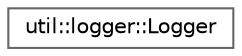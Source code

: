 digraph "Graphical Class Hierarchy"
{
 // LATEX_PDF_SIZE
  bgcolor="transparent";
  edge [fontname=Helvetica,fontsize=10,labelfontname=Helvetica,labelfontsize=10];
  node [fontname=Helvetica,fontsize=10,shape=box,height=0.2,width=0.4];
  rankdir="LR";
  Node0 [id="Node000000",label="util::logger::Logger",height=0.2,width=0.4,color="grey40", fillcolor="white", style="filled",URL="$d0/d9e/classutil_1_1logger_1_1Logger.html",tooltip=" "];
}
